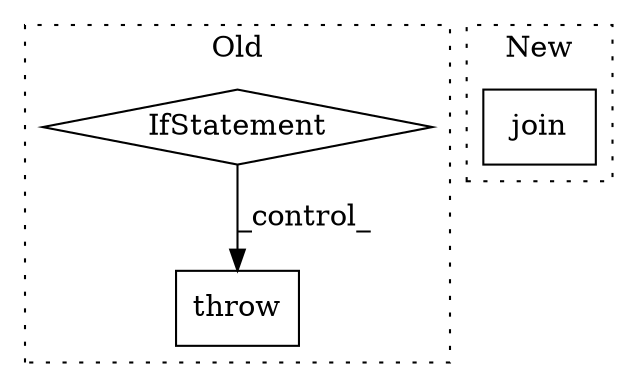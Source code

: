 digraph G {
subgraph cluster0 {
1 [label="throw" a="53" s="11810" l="6" shape="box"];
3 [label="IfStatement" a="25" s="11632,11655" l="4,2" shape="diamond"];
label = "Old";
style="dotted";
}
subgraph cluster1 {
2 [label="join" a="32" s="11547,11583" l="5,1" shape="box"];
label = "New";
style="dotted";
}
3 -> 1 [label="_control_"];
}